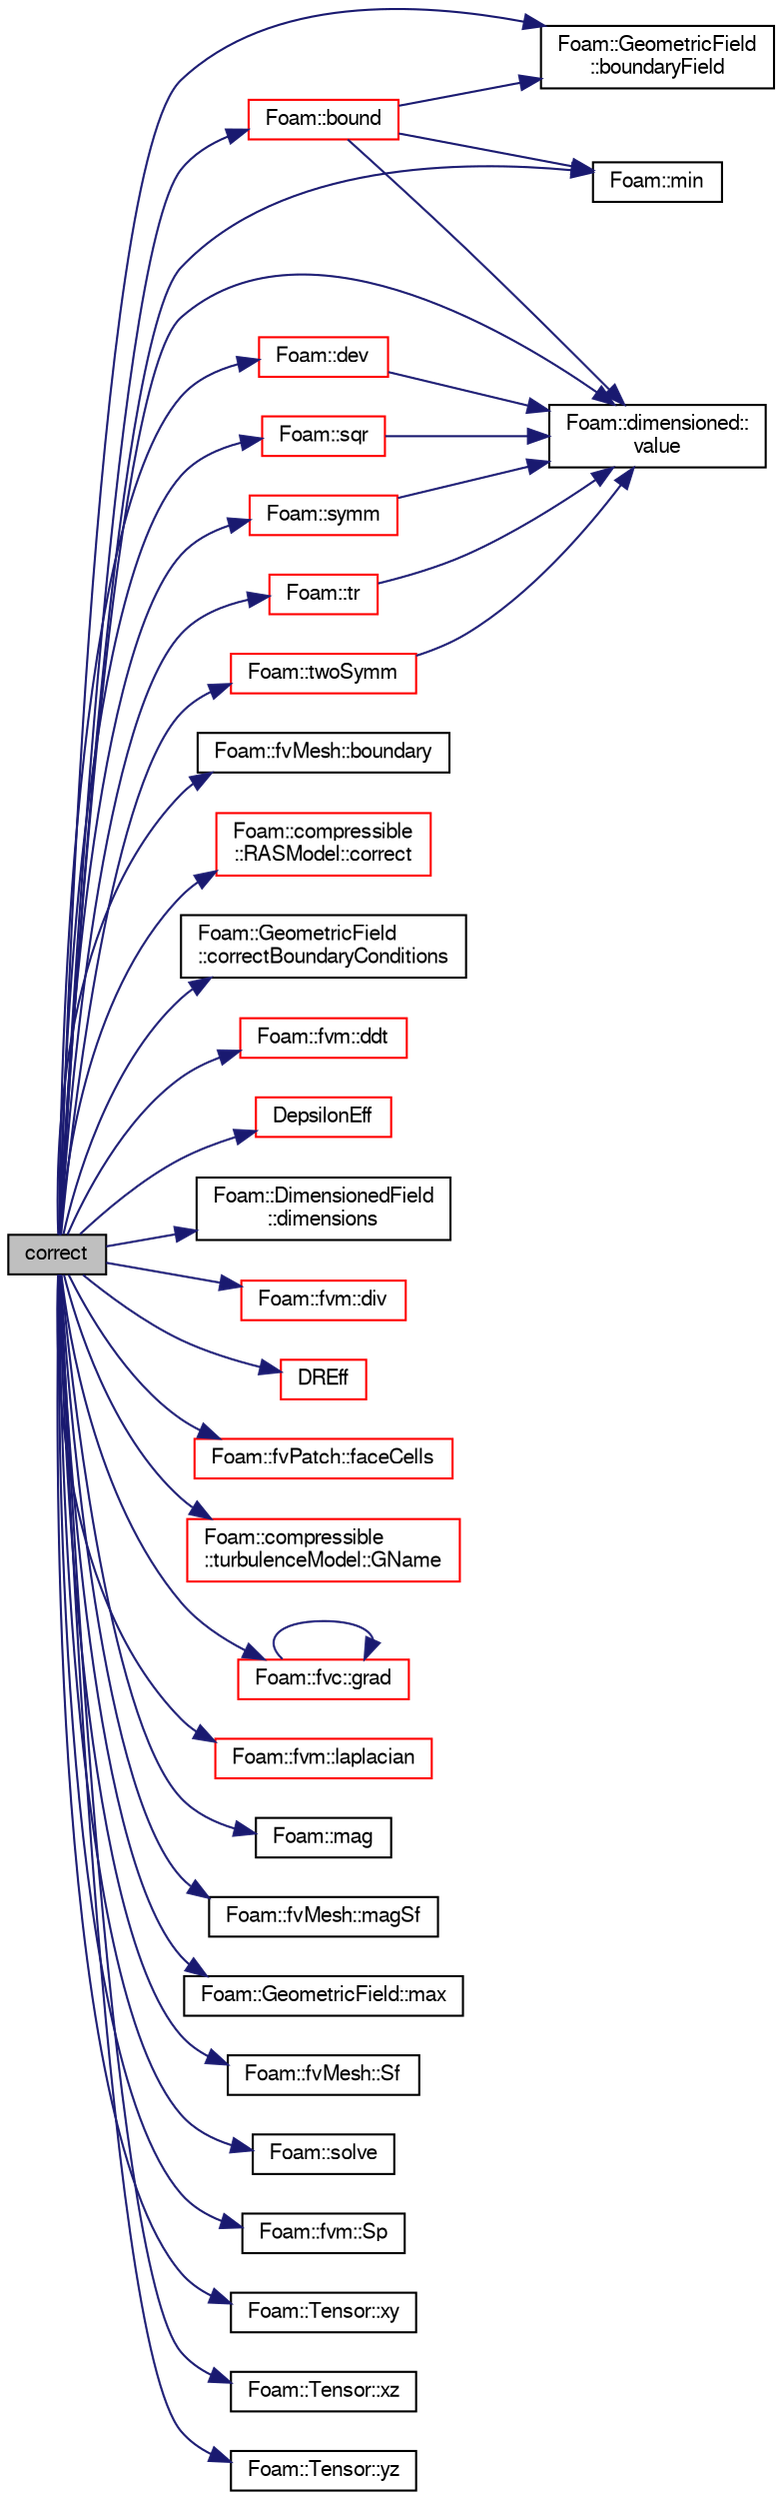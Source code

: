 digraph "correct"
{
  bgcolor="transparent";
  edge [fontname="FreeSans",fontsize="10",labelfontname="FreeSans",labelfontsize="10"];
  node [fontname="FreeSans",fontsize="10",shape=record];
  rankdir="LR";
  Node1072 [label="correct",height=0.2,width=0.4,color="black", fillcolor="grey75", style="filled", fontcolor="black"];
  Node1072 -> Node1073 [color="midnightblue",fontsize="10",style="solid",fontname="FreeSans"];
  Node1073 [label="Foam::bound",height=0.2,width=0.4,color="red",URL="$a21124.html#a334b2a2d0ce7997d360f7a018174a077",tooltip="Bound the given scalar field if it has gone unbounded. "];
  Node1073 -> Node1099 [color="midnightblue",fontsize="10",style="solid",fontname="FreeSans"];
  Node1099 [label="Foam::GeometricField\l::boundaryField",height=0.2,width=0.4,color="black",URL="$a22434.html#a3c6c1a789b48ea0c5e8bff64f9c14f2d",tooltip="Return reference to GeometricBoundaryField. "];
  Node1073 -> Node1263 [color="midnightblue",fontsize="10",style="solid",fontname="FreeSans"];
  Node1263 [label="Foam::min",height=0.2,width=0.4,color="black",URL="$a21124.html#a253e112ad2d56d96230ff39ea7f442dc"];
  Node1073 -> Node1322 [color="midnightblue",fontsize="10",style="solid",fontname="FreeSans"];
  Node1322 [label="Foam::dimensioned::\lvalue",height=0.2,width=0.4,color="black",URL="$a26366.html#a7948200a26c85fc3a83ffa510a91d668",tooltip="Return const reference to value. "];
  Node1072 -> Node1098 [color="midnightblue",fontsize="10",style="solid",fontname="FreeSans"];
  Node1098 [label="Foam::fvMesh::boundary",height=0.2,width=0.4,color="black",URL="$a22766.html#a1fc8b179063cf5d6805da64ff1975126",tooltip="Return reference to boundary mesh. "];
  Node1072 -> Node1099 [color="midnightblue",fontsize="10",style="solid",fontname="FreeSans"];
  Node1072 -> Node1387 [color="midnightblue",fontsize="10",style="solid",fontname="FreeSans"];
  Node1387 [label="Foam::compressible\l::RASModel::correct",height=0.2,width=0.4,color="red",URL="$a30758.html#a3ae44b28050c3aa494c1d8e18cf618c1",tooltip="Solve the turbulence equations and correct the turbulence viscosity. "];
  Node1072 -> Node1380 [color="midnightblue",fontsize="10",style="solid",fontname="FreeSans"];
  Node1380 [label="Foam::GeometricField\l::correctBoundaryConditions",height=0.2,width=0.4,color="black",URL="$a22434.html#acaf6878ef900e593c4b20812f1b567d6",tooltip="Correct boundary field. "];
  Node1072 -> Node1389 [color="midnightblue",fontsize="10",style="solid",fontname="FreeSans"];
  Node1389 [label="Foam::fvm::ddt",height=0.2,width=0.4,color="red",URL="$a21135.html#a2d88eca98ab69b84af7ddb96e35f5a44"];
  Node1072 -> Node1390 [color="midnightblue",fontsize="10",style="solid",fontname="FreeSans"];
  Node1390 [label="DepsilonEff",height=0.2,width=0.4,color="red",URL="$a30754.html#aaeb98c07acb7524ea98bf458352bc85a",tooltip="Return the effective diffusivity for epsilon. "];
  Node1072 -> Node1393 [color="midnightblue",fontsize="10",style="solid",fontname="FreeSans"];
  Node1393 [label="Foam::dev",height=0.2,width=0.4,color="red",URL="$a21124.html#a042ede1d98e91923a7cc5e14e9f86854"];
  Node1393 -> Node1322 [color="midnightblue",fontsize="10",style="solid",fontname="FreeSans"];
  Node1072 -> Node1078 [color="midnightblue",fontsize="10",style="solid",fontname="FreeSans"];
  Node1078 [label="Foam::DimensionedField\l::dimensions",height=0.2,width=0.4,color="black",URL="$a26390.html#a66989c1e0666e0d0c93a2056ce75599e",tooltip="Return dimensions. "];
  Node1072 -> Node1394 [color="midnightblue",fontsize="10",style="solid",fontname="FreeSans"];
  Node1394 [label="Foam::fvm::div",height=0.2,width=0.4,color="red",URL="$a21135.html#a058dd4757c11ae656c8d576632b33d25"];
  Node1072 -> Node1403 [color="midnightblue",fontsize="10",style="solid",fontname="FreeSans"];
  Node1403 [label="DREff",height=0.2,width=0.4,color="red",URL="$a30754.html#a1c279199dd48c05a09662007c5364016",tooltip="Return the effective diffusivity for R. "];
  Node1072 -> Node1404 [color="midnightblue",fontsize="10",style="solid",fontname="FreeSans"];
  Node1404 [label="Foam::fvPatch::faceCells",height=0.2,width=0.4,color="red",URL="$a22870.html#afbfac825732ef2770fff4261b4e930e9",tooltip="Return faceCells. "];
  Node1072 -> Node1408 [color="midnightblue",fontsize="10",style="solid",fontname="FreeSans"];
  Node1408 [label="Foam::compressible\l::turbulenceModel::GName",height=0.2,width=0.4,color="red",URL="$a30818.html#a530c14556551704a03baa28ac70a78a0",tooltip="Helper function to return the nam eof the turbulence G field. "];
  Node1072 -> Node1409 [color="midnightblue",fontsize="10",style="solid",fontname="FreeSans"];
  Node1409 [label="Foam::fvc::grad",height=0.2,width=0.4,color="red",URL="$a21134.html#a7c00ec90ecc15ed3005255e42c52827a"];
  Node1409 -> Node1409 [color="midnightblue",fontsize="10",style="solid",fontname="FreeSans"];
  Node1072 -> Node1411 [color="midnightblue",fontsize="10",style="solid",fontname="FreeSans"];
  Node1411 [label="Foam::fvm::laplacian",height=0.2,width=0.4,color="red",URL="$a21135.html#a05679b154654e47e9f1e2fbd2bc0bae0"];
  Node1072 -> Node1172 [color="midnightblue",fontsize="10",style="solid",fontname="FreeSans"];
  Node1172 [label="Foam::mag",height=0.2,width=0.4,color="black",URL="$a21124.html#a929da2a3fdcf3dacbbe0487d3a330dae"];
  Node1072 -> Node1101 [color="midnightblue",fontsize="10",style="solid",fontname="FreeSans"];
  Node1101 [label="Foam::fvMesh::magSf",height=0.2,width=0.4,color="black",URL="$a22766.html#ae208119f0287991ffba40fb6fecbb365",tooltip="Return cell face area magnitudes. "];
  Node1072 -> Node1412 [color="midnightblue",fontsize="10",style="solid",fontname="FreeSans"];
  Node1412 [label="Foam::GeometricField::max",height=0.2,width=0.4,color="black",URL="$a22434.html#a02f51609ede2ab447ff3511e01db1fc6"];
  Node1072 -> Node1263 [color="midnightblue",fontsize="10",style="solid",fontname="FreeSans"];
  Node1072 -> Node1210 [color="midnightblue",fontsize="10",style="solid",fontname="FreeSans"];
  Node1210 [label="Foam::fvMesh::Sf",height=0.2,width=0.4,color="black",URL="$a22766.html#aa12aaa436e7e8ddf2635204f3ab873fa",tooltip="Return cell face area vectors. "];
  Node1072 -> Node1413 [color="midnightblue",fontsize="10",style="solid",fontname="FreeSans"];
  Node1413 [label="Foam::solve",height=0.2,width=0.4,color="black",URL="$a21124.html#a745114a2fef57ff2df3946017d4dec34",tooltip="Solve returning the solution statistics given convergence tolerance. "];
  Node1072 -> Node1414 [color="midnightblue",fontsize="10",style="solid",fontname="FreeSans"];
  Node1414 [label="Foam::fvm::Sp",height=0.2,width=0.4,color="black",URL="$a21135.html#a67e0938495ebeac7ad57361957720554"];
  Node1072 -> Node1415 [color="midnightblue",fontsize="10",style="solid",fontname="FreeSans"];
  Node1415 [label="Foam::sqr",height=0.2,width=0.4,color="red",URL="$a21124.html#a277dc11c581d53826ab5090b08f3b17b"];
  Node1415 -> Node1322 [color="midnightblue",fontsize="10",style="solid",fontname="FreeSans"];
  Node1072 -> Node1416 [color="midnightblue",fontsize="10",style="solid",fontname="FreeSans"];
  Node1416 [label="Foam::symm",height=0.2,width=0.4,color="red",URL="$a21124.html#a112755faabb5ff081d7a25a936a1d3c4"];
  Node1416 -> Node1322 [color="midnightblue",fontsize="10",style="solid",fontname="FreeSans"];
  Node1072 -> Node1417 [color="midnightblue",fontsize="10",style="solid",fontname="FreeSans"];
  Node1417 [label="Foam::tr",height=0.2,width=0.4,color="red",URL="$a21124.html#a16888f82e1accdb4c88dc9573a1dd02e"];
  Node1417 -> Node1322 [color="midnightblue",fontsize="10",style="solid",fontname="FreeSans"];
  Node1072 -> Node1418 [color="midnightblue",fontsize="10",style="solid",fontname="FreeSans"];
  Node1418 [label="Foam::twoSymm",height=0.2,width=0.4,color="red",URL="$a21124.html#a446550beb700669a32e76d9b87d5e043"];
  Node1418 -> Node1322 [color="midnightblue",fontsize="10",style="solid",fontname="FreeSans"];
  Node1072 -> Node1322 [color="midnightblue",fontsize="10",style="solid",fontname="FreeSans"];
  Node1072 -> Node1419 [color="midnightblue",fontsize="10",style="solid",fontname="FreeSans"];
  Node1419 [label="Foam::Tensor::xy",height=0.2,width=0.4,color="black",URL="$a27634.html#aab470ae2a5eeac8c33a7b6abac6b39b3"];
  Node1072 -> Node1420 [color="midnightblue",fontsize="10",style="solid",fontname="FreeSans"];
  Node1420 [label="Foam::Tensor::xz",height=0.2,width=0.4,color="black",URL="$a27634.html#a6c0a9bc605f3cfdfb3307b3dcf136f60"];
  Node1072 -> Node1421 [color="midnightblue",fontsize="10",style="solid",fontname="FreeSans"];
  Node1421 [label="Foam::Tensor::yz",height=0.2,width=0.4,color="black",URL="$a27634.html#a4a98b51ba7019e1cfffae8d321a823df"];
}
